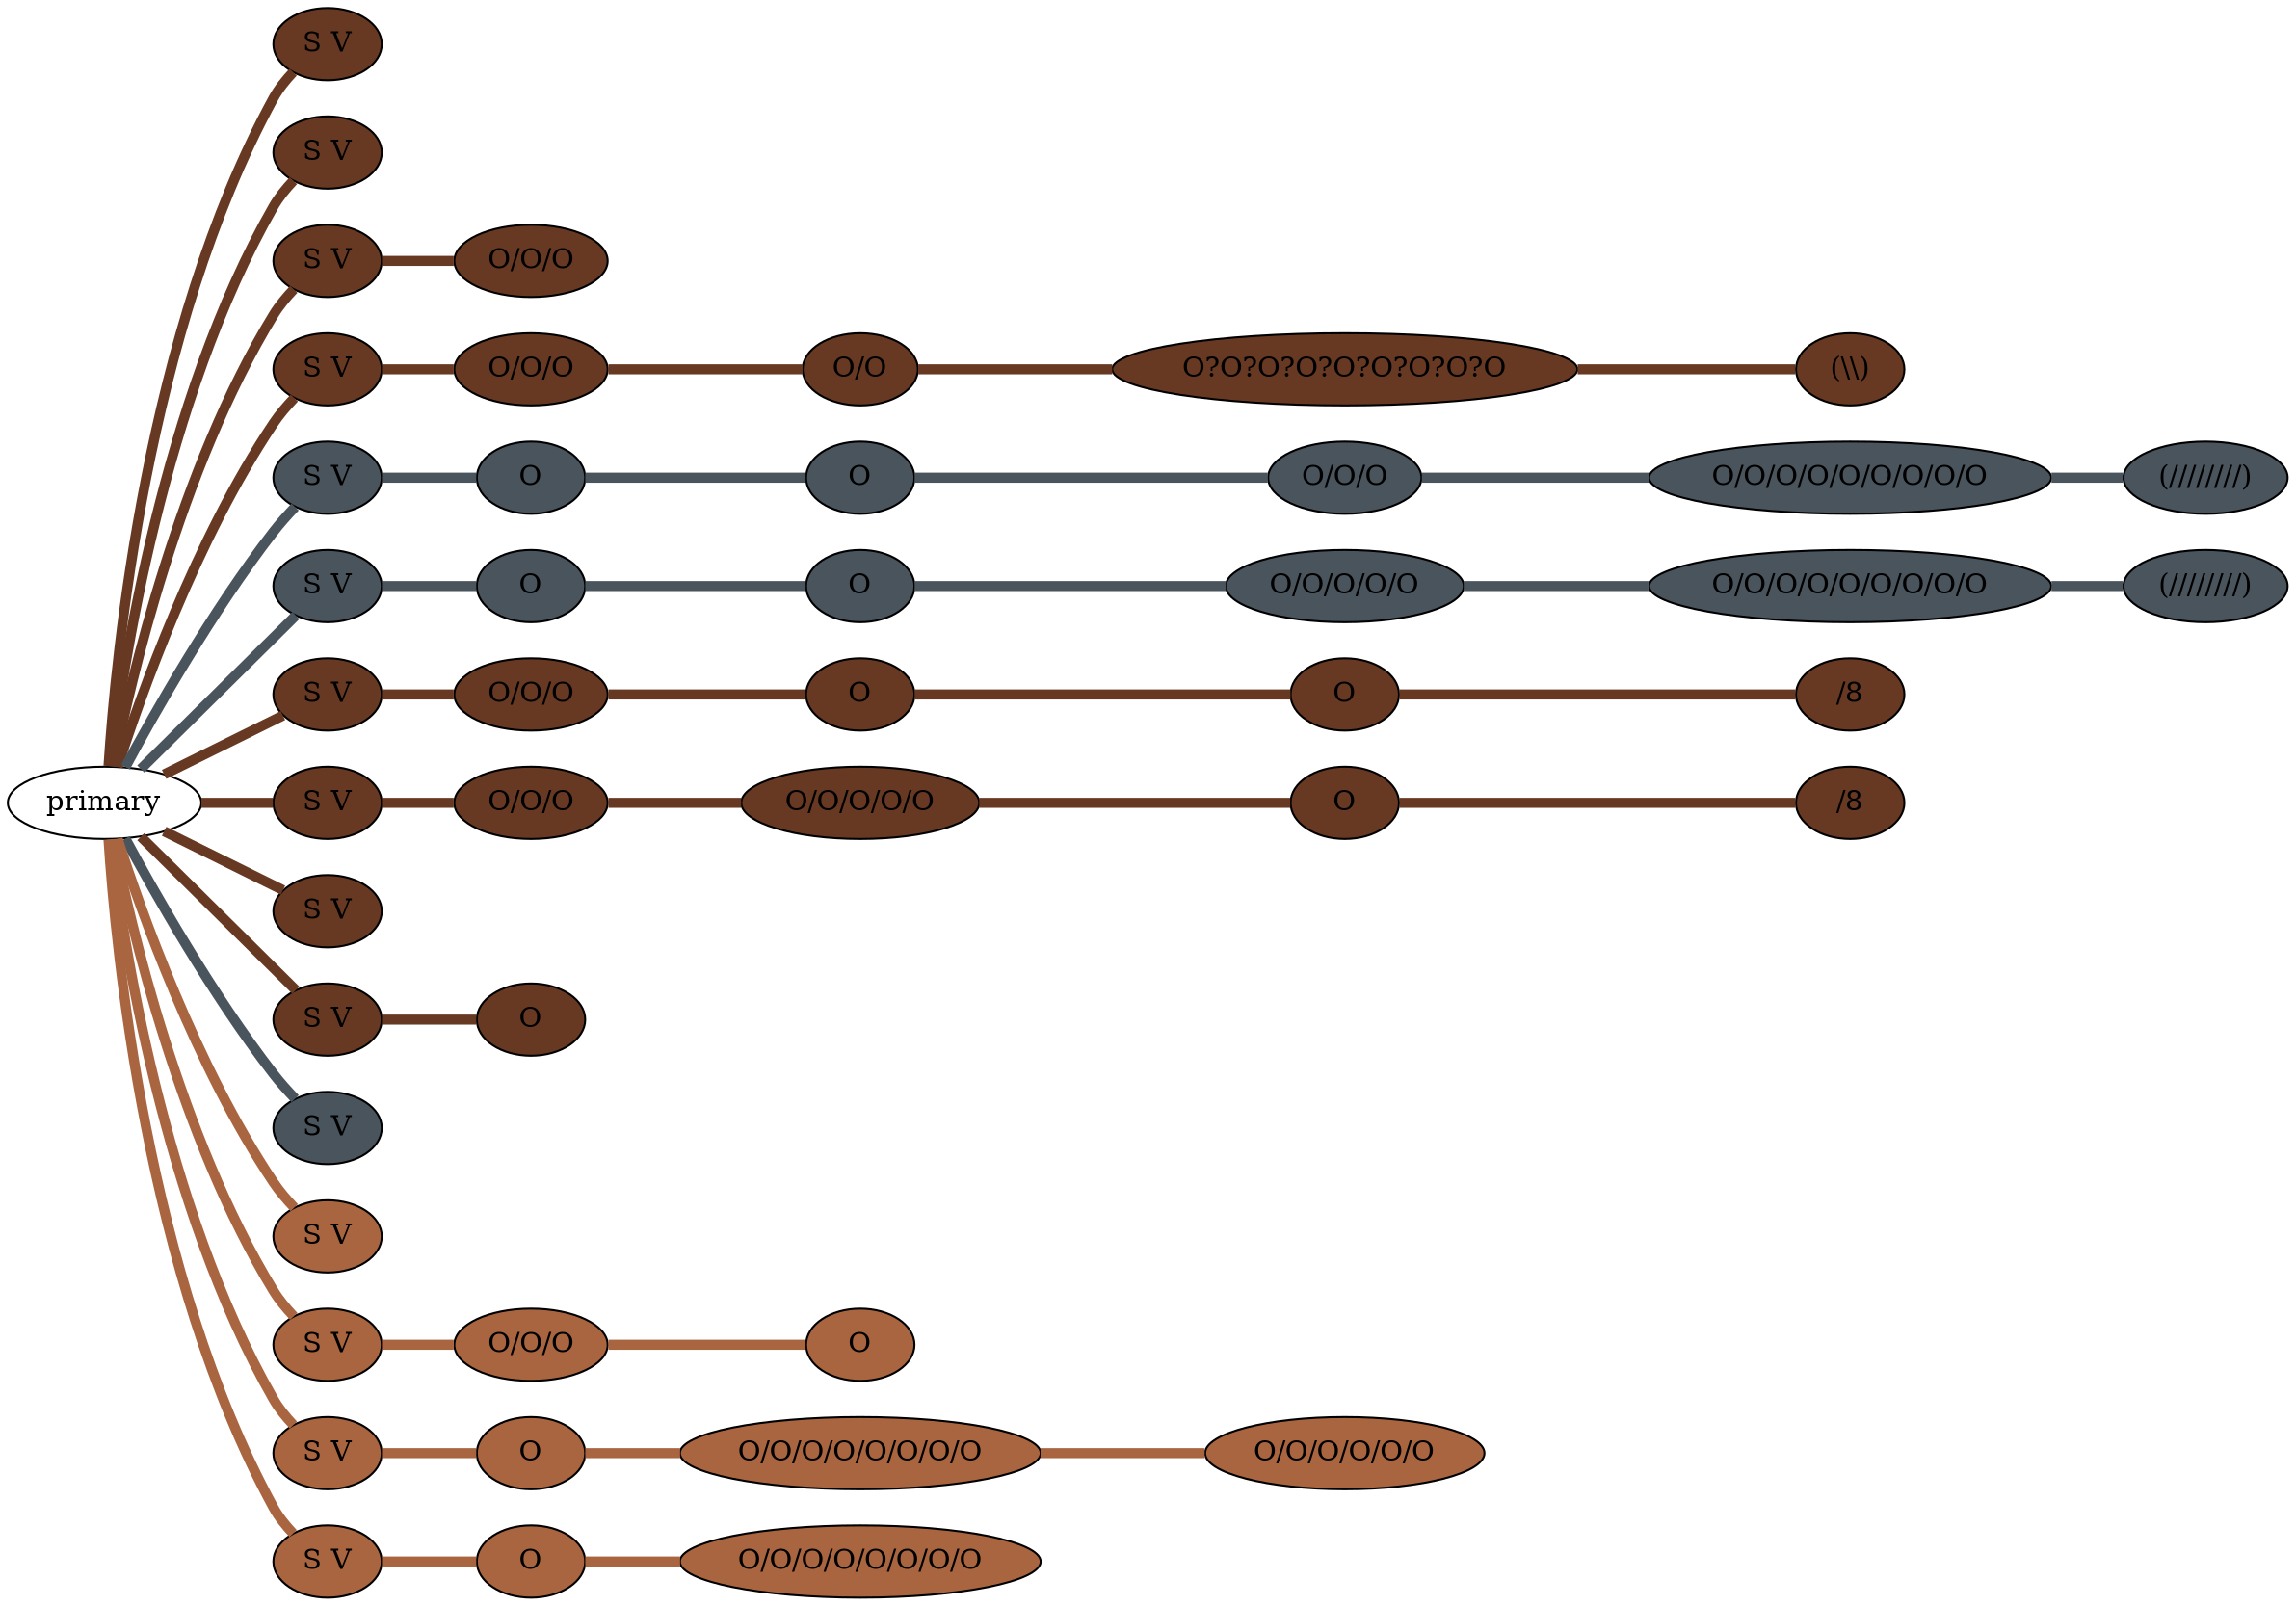 graph {
 graph [rankdir=LR]
"1" [qtype="pendant_node", pendant_colors="#673923", pendant_ply="S", pendant_attach="V", pendant_length="3", label="S V", style=filled, fillcolor="#673923"]
"primary" -- "1" [qtype="pendant_link",penwidth=5,color="#673923"]
"2" [qtype="pendant_node", pendant_colors="#673923,#777777", pendant_ply="S", pendant_attach="V", pendant_length="4", label="S V", style=filled, fillcolor="#673923"]
"primary" -- "2" [qtype="pendant_link",penwidth=5,color="#673923"]
"3" [qtype="pendant_node", pendant_colors="#673923,#777777", pendant_ply="S", pendant_attach="V", pendant_length="5", label="S V", style=filled, fillcolor="#673923"]
"primary" -- "3" [qtype="pendant_link",penwidth=5,color="#673923"]
"3:0" [qtype="knot_node", knot_value="3", knot_type="S", knot_position="4.0", knot_spin="S", label="O/O/O", style=filled, fillcolor="#673923"]
"3" -- "3:0" [qtype="knot_link",penwidth=5,color="#673923"]
"4" [qtype="pendant_node", pendant_colors="#673923,#A86540", pendant_ply="S", pendant_attach="V", pendant_length="21", label="S V", style=filled, fillcolor="#673923"]
"primary" -- "4" [qtype="pendant_link",penwidth=5,color="#673923"]
"4:0" [qtype="knot_node", knot_value="3", knot_type="S", knot_position="3.5", knot_spin="S", label="O/O/O", style=filled, fillcolor="#673923"]
"4" -- "4:0" [qtype="knot_link",penwidth=5,color="#673923"]
"4:1" [qtype="knot_node", knot_value="2", knot_type="S", knot_position="6.5", knot_spin="S", label="O/O", style=filled, fillcolor="#673923"]
"4:0" -- "4:1" [qtype="knot_link",penwidth=5,color="#673923"]
"4:2" [qtype="knot_node", knot_value="9", knot_type="S", knot_position="10.5", knot_spin="SSSSSSSSZ", label="O?O?O?O?O?O?O?O?O", style=filled, fillcolor="#673923"]
"4:1" -- "4:2" [qtype="knot_link",penwidth=5,color="#673923"]
"4:3" [qtype="knot_node", knot_value="2", knot_type="L", knot_position="17.5", knot_spin="Z", label="(\\\\)", style=filled, fillcolor="#673923"]
"4:2" -- "4:3" [qtype="knot_link",penwidth=5,color="#673923"]
"5" [qtype="pendant_node", pendant_colors="#4A545C", pendant_ply="S", pendant_attach="V", pendant_length="22", label="S V", style=filled, fillcolor="#4A545C"]
"primary" -- "5" [qtype="pendant_link",penwidth=5,color="#4A545C"]
"5:0" [qtype="knot_node", knot_value="1", knot_type="S", knot_position="1.0", knot_spin="U", label="O", style=filled, fillcolor="#4A545C"]
"5" -- "5:0" [qtype="knot_link",penwidth=5,color="#4A545C"]
"5:1" [qtype="knot_node", knot_value="1", knot_type="S", knot_position="3.5", knot_spin="S", label="O", style=filled, fillcolor="#4A545C"]
"5:0" -- "5:1" [qtype="knot_link",penwidth=5,color="#4A545C"]
"5:2" [qtype="knot_node", knot_value="3", knot_type="S", knot_position="7.5", knot_spin="S", label="O/O/O", style=filled, fillcolor="#4A545C"]
"5:1" -- "5:2" [qtype="knot_link",penwidth=5,color="#4A545C"]
"5:3" [qtype="knot_node", knot_value="9", knot_type="S", knot_position="11.5", knot_spin="S", label="O/O/O/O/O/O/O/O/O", style=filled, fillcolor="#4A545C"]
"5:2" -- "5:3" [qtype="knot_link",penwidth=5,color="#4A545C"]
"5:4" [qtype="knot_node", knot_value="8", knot_type="L", knot_position="17.0", knot_spin="S", label="(////////)", style=filled, fillcolor="#4A545C"]
"5:3" -- "5:4" [qtype="knot_link",penwidth=5,color="#4A545C"]
"6" [qtype="pendant_node", pendant_colors="#4A545C", pendant_ply="S", pendant_attach="V", pendant_length="49", label="S V", style=filled, fillcolor="#4A545C"]
"primary" -- "6" [qtype="pendant_link",penwidth=5,color="#4A545C"]
"6:0" [qtype="knot_node", knot_value="1", knot_type="S", knot_position="1.5", knot_spin="U", label="O", style=filled, fillcolor="#4A545C"]
"6" -- "6:0" [qtype="knot_link",penwidth=5,color="#4A545C"]
"6:1" [qtype="knot_node", knot_value="1", knot_type="S", knot_position="3.5", knot_spin="S", label="O", style=filled, fillcolor="#4A545C"]
"6:0" -- "6:1" [qtype="knot_link",penwidth=5,color="#4A545C"]
"6:2" [qtype="knot_node", knot_value="5", knot_type="S", knot_position="7.5", knot_spin="S", label="O/O/O/O/O", style=filled, fillcolor="#4A545C"]
"6:1" -- "6:2" [qtype="knot_link",penwidth=5,color="#4A545C"]
"6:3" [qtype="knot_node", knot_value="9", knot_type="S", knot_position="11.0", knot_spin="S", label="O/O/O/O/O/O/O/O/O", style=filled, fillcolor="#4A545C"]
"6:2" -- "6:3" [qtype="knot_link",penwidth=5,color="#4A545C"]
"6:4" [qtype="knot_node", knot_value="8", knot_type="L", knot_position="16.0", knot_spin="S", label="(////////)", style=filled, fillcolor="#4A545C"]
"6:3" -- "6:4" [qtype="knot_link",penwidth=5,color="#4A545C"]
"7" [qtype="pendant_node", pendant_colors="#673923", pendant_ply="S", pendant_attach="V", pendant_length="20", label="S V", style=filled, fillcolor="#673923"]
"primary" -- "7" [qtype="pendant_link",penwidth=5,color="#673923"]
"7:0" [qtype="knot_node", knot_value="3", knot_type="S", knot_position="3.5", knot_spin="S", label="O/O/O", style=filled, fillcolor="#673923"]
"7" -- "7:0" [qtype="knot_link",penwidth=5,color="#673923"]
"7:1" [qtype="knot_node", knot_value="1", knot_type="S", knot_position="7.0", knot_spin="S", label="O", style=filled, fillcolor="#673923"]
"7:0" -- "7:1" [qtype="knot_link",penwidth=5,color="#673923"]
"7:2" [qtype="knot_node", knot_value="1", knot_type="S", knot_position="11.0", knot_spin="S", label="O", style=filled, fillcolor="#673923"]
"7:1" -- "7:2" [qtype="knot_link",penwidth=5,color="#673923"]
"7:3" [qtype="knot_node", knot_value="1", knot_type="E", knot_position="16.0", knot_spin="S", label="/8", style=filled, fillcolor="#673923"]
"7:2" -- "7:3" [qtype="knot_link",penwidth=5,color="#673923"]
"8" [qtype="pendant_node", pendant_colors="#673923", pendant_ply="S", pendant_attach="V", pendant_length="32", label="S V", style=filled, fillcolor="#673923"]
"primary" -- "8" [qtype="pendant_link",penwidth=5,color="#673923"]
"8:0" [qtype="knot_node", knot_value="3", knot_type="S", knot_position="3.5", knot_spin="S", label="O/O/O", style=filled, fillcolor="#673923"]
"8" -- "8:0" [qtype="knot_link",penwidth=5,color="#673923"]
"8:1" [qtype="knot_node", knot_value="5", knot_type="S", knot_position="7.0", knot_spin="S", label="O/O/O/O/O", style=filled, fillcolor="#673923"]
"8:0" -- "8:1" [qtype="knot_link",penwidth=5,color="#673923"]
"8:2" [qtype="knot_node", knot_value="1", knot_type="S", knot_position="10.5", knot_spin="S", label="O", style=filled, fillcolor="#673923"]
"8:1" -- "8:2" [qtype="knot_link",penwidth=5,color="#673923"]
"8:3" [qtype="knot_node", knot_value="1", knot_type="E", knot_position="16.0", knot_spin="S", label="/8", style=filled, fillcolor="#673923"]
"8:2" -- "8:3" [qtype="knot_link",penwidth=5,color="#673923"]
"9" [qtype="pendant_node", pendant_colors="#673923", pendant_ply="S", pendant_attach="V", pendant_length="3", label="S V", style=filled, fillcolor="#673923"]
"primary" -- "9" [qtype="pendant_link",penwidth=5,color="#673923"]
"10" [qtype="pendant_node", pendant_colors="#673923", pendant_ply="S", pendant_attach="V", pendant_length="3", label="S V", style=filled, fillcolor="#673923"]
"primary" -- "10" [qtype="pendant_link",penwidth=5,color="#673923"]
"10:0" [qtype="knot_node", knot_value="1", knot_type="S", knot_position="3.0", knot_spin="U", label="O", style=filled, fillcolor="#673923"]
"10" -- "10:0" [qtype="knot_link",penwidth=5,color="#673923"]
"11" [qtype="pendant_node", pendant_colors="#4A545C", pendant_ply="S", pendant_attach="V", pendant_length="0", label="S V", style=filled, fillcolor="#4A545C"]
"primary" -- "11" [qtype="pendant_link",penwidth=5,color="#4A545C"]
"12" [qtype="pendant_node", pendant_colors="#A86540", pendant_ply="S", pendant_attach="V", pendant_length="0", label="S V", style=filled, fillcolor="#A86540"]
"primary" -- "12" [qtype="pendant_link",penwidth=5,color="#A86540"]
"13" [qtype="pendant_node", pendant_colors="#A86540", pendant_ply="S", pendant_attach="V", pendant_length="12", label="S V", style=filled, fillcolor="#A86540"]
"primary" -- "13" [qtype="pendant_link",penwidth=5,color="#A86540"]
"13:0" [qtype="knot_node", knot_value="3", knot_type="S", knot_position="4.0", knot_spin="S", label="O/O/O", style=filled, fillcolor="#A86540"]
"13" -- "13:0" [qtype="knot_link",penwidth=5,color="#A86540"]
"13:1" [qtype="knot_node", knot_value="1", knot_type="S", knot_position="10.0", knot_spin="S", label="O", style=filled, fillcolor="#A86540"]
"13:0" -- "13:1" [qtype="knot_link",penwidth=5,color="#A86540"]
"14" [qtype="pendant_node", pendant_colors="#A86540", pendant_ply="S", pendant_attach="V", pendant_length="12", label="S V", style=filled, fillcolor="#A86540"]
"primary" -- "14" [qtype="pendant_link",penwidth=5,color="#A86540"]
"14:0" [qtype="knot_node", knot_value="1", knot_type="S", knot_position="1.5", knot_spin="S", label="O", style=filled, fillcolor="#A86540"]
"14" -- "14:0" [qtype="knot_link",penwidth=5,color="#A86540"]
"14:1" [qtype="knot_node", knot_value="8", knot_type="S", knot_position="4.5", knot_spin="S", label="O/O/O/O/O/O/O/O", style=filled, fillcolor="#A86540"]
"14:0" -- "14:1" [qtype="knot_link",penwidth=5,color="#A86540"]
"14:2" [qtype="knot_node", knot_value="6", knot_type="S", knot_position="10.0", knot_spin="S", label="O/O/O/O/O/O", style=filled, fillcolor="#A86540"]
"14:1" -- "14:2" [qtype="knot_link",penwidth=5,color="#A86540"]
"15" [qtype="pendant_node", pendant_colors="#A86540", pendant_ply="S", pendant_attach="V", pendant_length="7", label="S V", style=filled, fillcolor="#A86540"]
"primary" -- "15" [qtype="pendant_link",penwidth=5,color="#A86540"]
"15:0" [qtype="knot_node", knot_value="1", knot_type="S", knot_position="1.0", knot_spin="S", label="O", style=filled, fillcolor="#A86540"]
"15" -- "15:0" [qtype="knot_link",penwidth=5,color="#A86540"]
"15:1" [qtype="knot_node", knot_value="8", knot_type="S", knot_position="4.5", knot_spin="S", label="O/O/O/O/O/O/O/O", style=filled, fillcolor="#A86540"]
"15:0" -- "15:1" [qtype="knot_link",penwidth=5,color="#A86540"]
}
